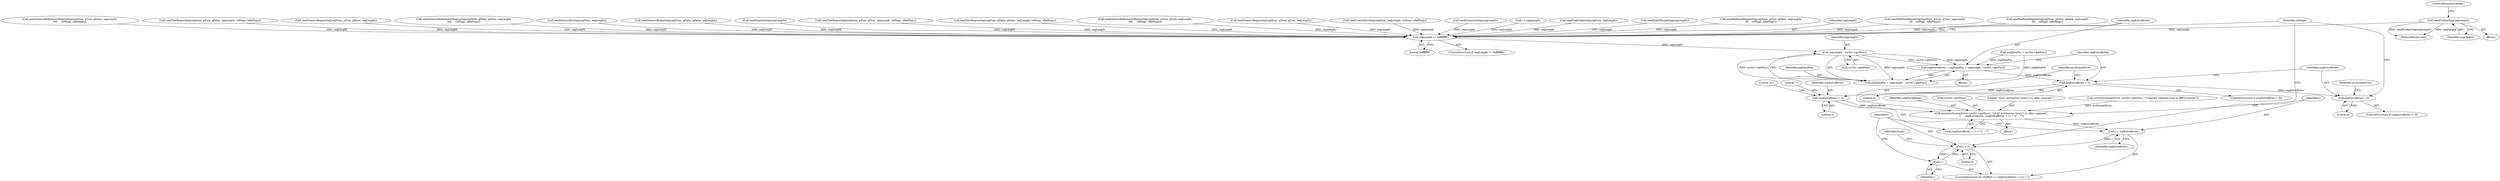 digraph "0_poppler_58e04a08afee39370283c494ee2e4e392fd3b684@API" {
"1000475" [label="(Call,readProfilesSeg(segLength))"];
"1000512" [label="(Call,segLength != 0xffffffff)"];
"1000521" [label="(Call,segLength - curStr->getPos())"];
"1000517" [label="(Call,segExtraBytes = segDataPos + segLength - curStr->getPos())"];
"1000525" [label="(Call,segExtraBytes > 0)"];
"1000535" [label="(Call,segExtraBytes > 1)"];
"1000529" [label="(Call,error(errSyntaxError, curStr->getPos(), \"{0:d} extraneous byte{1:s} after segment\",\n \t      segExtraBytes, (segExtraBytes > 1) ? \"s\" : \"\"))"];
"1000543" [label="(Call,i = segExtraBytes)"];
"1000546" [label="(Call,i > 0)"];
"1000549" [label="(Call,i--)"];
"1000557" [label="(Call,segExtraBytes < 0)"];
"1000519" [label="(Call,segDataPos + segLength - curStr->getPos())"];
"1000433" [label="(Call,readGenericRegionSeg(segNum, gTrue, gTrue, segLength))"];
"1000556" [label="(ControlStructure,if (segExtraBytes < 0))"];
"1000496" [label="(Call,i < segLength)"];
"1000559" [label="(Literal,0)"];
"1000519" [label="(Call,segDataPos + segLength - curStr->getPos())"];
"1000479" [label="(Call,readCodeTableSeg(segNum, segLength))"];
"1000529" [label="(Call,error(errSyntaxError, curStr->getPos(), \"{0:d} extraneous byte{1:s} after segment\",\n \t      segExtraBytes, (segExtraBytes > 1) ? \"s\" : \"\"))"];
"1000471" [label="(Call,readEndOfStripeSeg(segLength))"];
"1000580" [label="(MethodReturn,void)"];
"1000558" [label="(Identifier,segExtraBytes)"];
"1000530" [label="(Identifier,errSyntaxError)"];
"1000476" [label="(Identifier,segLength)"];
"1000401" [label="(Call,readHalftoneRegionSeg(segNum, gTrue, gFalse, segLength,\n\t\t\t    refSegs, nRefSegs))"];
"1000539" [label="(Literal,\"\")"];
"1000513" [label="(Identifier,segLength)"];
"1000477" [label="(ControlStructure,break;)"];
"1000410" [label="(Call,readHalftoneRegionSeg(segNum, gTrue, gTrue, segLength,\n\t\t\t    refSegs, nRefSegs))"];
"1000515" [label="(Block,)"];
"1000392" [label="(Call,readHalftoneRegionSeg(segNum, gFalse, gFalse, segLength,\n\t\t\t    refSegs, nRefSegs))"];
"1000347" [label="(Block,)"];
"1000557" [label="(Call,segExtraBytes < 0)"];
"1000545" [label="(Identifier,segExtraBytes)"];
"1000533" [label="(Identifier,segExtraBytes)"];
"1000547" [label="(Identifier,i)"];
"1000525" [label="(Call,segExtraBytes > 0)"];
"1000537" [label="(Literal,1)"];
"1000554" [label="(Identifier,trash)"];
"1000449" [label="(Call,readGenericRefinementRegionSeg(segNum, gTrue, gFalse, segLength,\n\t\t\t\t     refSegs, nRefSegs))"];
"1000475" [label="(Call,readProfilesSeg(segLength))"];
"1000369" [label="(Call,readTextRegionSeg(segNum, gTrue, gFalse, segLength, refSegs, nRefSegs))"];
"1000526" [label="(Identifier,segExtraBytes)"];
"1000426" [label="(Call,readGenericRegionSeg(segNum, gTrue, gFalse, segLength))"];
"1000512" [label="(Call,segLength != 0xffffffff)"];
"1000440" [label="(Call,readGenericRefinementRegionSeg(segNum, gFalse, gFalse, segLength,\n\t\t\t\t     refSegs, nRefSegs))"];
"1000534" [label="(Call,(segExtraBytes > 1) ? \"s\" : \"\")"];
"1000514" [label="(Literal,0xffffffff)"];
"1000511" [label="(ControlStructure,if (segLength != 0xffffffff))"];
"1000527" [label="(Literal,0)"];
"1000520" [label="(Identifier,segDataPos)"];
"1000387" [label="(Call,readPatternDictSeg(segNum, segLength))"];
"1000528" [label="(Block,)"];
"1000531" [label="(Call,curStr->getPos())"];
"1000536" [label="(Identifier,segExtraBytes)"];
"1000541" [label="(ControlStructure,for (Goffset i = segExtraBytes; i > 0; i--))"];
"1000522" [label="(Identifier,segLength)"];
"1000548" [label="(Literal,0)"];
"1000419" [label="(Call,readGenericRegionSeg(segNum, gFalse, gFalse, segLength))"];
"1000562" [label="(Identifier,errSyntaxError)"];
"1000550" [label="(Identifier,i)"];
"1000546" [label="(Call,i > 0)"];
"1000566" [label="(Identifier,refSegs)"];
"1000524" [label="(ControlStructure,if (segExtraBytes > 0))"];
"1000467" [label="(Call,readPageInfoSeg(segLength))"];
"1000532" [label="(Literal,\"{0:d} extraneous byte{1:s} after segment\")"];
"1000544" [label="(Identifier,i)"];
"1000535" [label="(Call,segExtraBytes > 1)"];
"1000378" [label="(Call,readTextRegionSeg(segNum, gTrue, gTrue, segLength, refSegs, nRefSegs))"];
"1000360" [label="(Call,readTextRegionSeg(segNum, gFalse, gFalse, segLength, refSegs, nRefSegs))"];
"1000317" [label="(Call,segDataPos = curStr->getPos())"];
"1000458" [label="(Call,readGenericRefinementRegionSeg(segNum, gTrue, gTrue, segLength,\n\t\t\t\t     refSegs, nRefSegs))"];
"1000538" [label="(Literal,\"s\")"];
"1000543" [label="(Call,i = segExtraBytes)"];
"1000518" [label="(Identifier,segExtraBytes)"];
"1000351" [label="(Call,readSymbolDictSeg(segNum, segLength, refSegs, nRefSegs))"];
"1000523" [label="(Call,curStr->getPos())"];
"1000484" [label="(Call,readExtensionSeg(segLength))"];
"1000521" [label="(Call,segLength - curStr->getPos())"];
"1000549" [label="(Call,i--)"];
"1000517" [label="(Call,segExtraBytes = segDataPos + segLength - curStr->getPos())"];
"1000488" [label="(Call,error(errSyntaxError, curStr->getPos(), \"Unknown segment type in JBIG2 stream\"))"];
"1000475" -> "1000347"  [label="AST: "];
"1000475" -> "1000476"  [label="CFG: "];
"1000476" -> "1000475"  [label="AST: "];
"1000477" -> "1000475"  [label="CFG: "];
"1000475" -> "1000580"  [label="DDG: segLength"];
"1000475" -> "1000580"  [label="DDG: readProfilesSeg(segLength)"];
"1000475" -> "1000512"  [label="DDG: segLength"];
"1000512" -> "1000511"  [label="AST: "];
"1000512" -> "1000514"  [label="CFG: "];
"1000513" -> "1000512"  [label="AST: "];
"1000514" -> "1000512"  [label="AST: "];
"1000518" -> "1000512"  [label="CFG: "];
"1000566" -> "1000512"  [label="CFG: "];
"1000392" -> "1000512"  [label="DDG: segLength"];
"1000401" -> "1000512"  [label="DDG: segLength"];
"1000360" -> "1000512"  [label="DDG: segLength"];
"1000467" -> "1000512"  [label="DDG: segLength"];
"1000351" -> "1000512"  [label="DDG: segLength"];
"1000419" -> "1000512"  [label="DDG: segLength"];
"1000369" -> "1000512"  [label="DDG: segLength"];
"1000449" -> "1000512"  [label="DDG: segLength"];
"1000378" -> "1000512"  [label="DDG: segLength"];
"1000458" -> "1000512"  [label="DDG: segLength"];
"1000479" -> "1000512"  [label="DDG: segLength"];
"1000426" -> "1000512"  [label="DDG: segLength"];
"1000433" -> "1000512"  [label="DDG: segLength"];
"1000387" -> "1000512"  [label="DDG: segLength"];
"1000496" -> "1000512"  [label="DDG: segLength"];
"1000471" -> "1000512"  [label="DDG: segLength"];
"1000410" -> "1000512"  [label="DDG: segLength"];
"1000484" -> "1000512"  [label="DDG: segLength"];
"1000440" -> "1000512"  [label="DDG: segLength"];
"1000512" -> "1000521"  [label="DDG: segLength"];
"1000521" -> "1000519"  [label="AST: "];
"1000521" -> "1000523"  [label="CFG: "];
"1000522" -> "1000521"  [label="AST: "];
"1000523" -> "1000521"  [label="AST: "];
"1000519" -> "1000521"  [label="CFG: "];
"1000521" -> "1000517"  [label="DDG: segLength"];
"1000521" -> "1000517"  [label="DDG: curStr->getPos()"];
"1000521" -> "1000519"  [label="DDG: segLength"];
"1000521" -> "1000519"  [label="DDG: curStr->getPos()"];
"1000517" -> "1000515"  [label="AST: "];
"1000517" -> "1000519"  [label="CFG: "];
"1000518" -> "1000517"  [label="AST: "];
"1000519" -> "1000517"  [label="AST: "];
"1000526" -> "1000517"  [label="CFG: "];
"1000317" -> "1000517"  [label="DDG: segDataPos"];
"1000517" -> "1000525"  [label="DDG: segExtraBytes"];
"1000525" -> "1000524"  [label="AST: "];
"1000525" -> "1000527"  [label="CFG: "];
"1000526" -> "1000525"  [label="AST: "];
"1000527" -> "1000525"  [label="AST: "];
"1000530" -> "1000525"  [label="CFG: "];
"1000558" -> "1000525"  [label="CFG: "];
"1000525" -> "1000535"  [label="DDG: segExtraBytes"];
"1000525" -> "1000557"  [label="DDG: segExtraBytes"];
"1000535" -> "1000534"  [label="AST: "];
"1000535" -> "1000537"  [label="CFG: "];
"1000536" -> "1000535"  [label="AST: "];
"1000537" -> "1000535"  [label="AST: "];
"1000538" -> "1000535"  [label="CFG: "];
"1000539" -> "1000535"  [label="CFG: "];
"1000535" -> "1000529"  [label="DDG: segExtraBytes"];
"1000529" -> "1000528"  [label="AST: "];
"1000529" -> "1000534"  [label="CFG: "];
"1000530" -> "1000529"  [label="AST: "];
"1000531" -> "1000529"  [label="AST: "];
"1000532" -> "1000529"  [label="AST: "];
"1000533" -> "1000529"  [label="AST: "];
"1000534" -> "1000529"  [label="AST: "];
"1000544" -> "1000529"  [label="CFG: "];
"1000488" -> "1000529"  [label="DDG: errSyntaxError"];
"1000529" -> "1000543"  [label="DDG: segExtraBytes"];
"1000543" -> "1000541"  [label="AST: "];
"1000543" -> "1000545"  [label="CFG: "];
"1000544" -> "1000543"  [label="AST: "];
"1000545" -> "1000543"  [label="AST: "];
"1000547" -> "1000543"  [label="CFG: "];
"1000543" -> "1000546"  [label="DDG: i"];
"1000546" -> "1000541"  [label="AST: "];
"1000546" -> "1000548"  [label="CFG: "];
"1000547" -> "1000546"  [label="AST: "];
"1000548" -> "1000546"  [label="AST: "];
"1000554" -> "1000546"  [label="CFG: "];
"1000566" -> "1000546"  [label="CFG: "];
"1000549" -> "1000546"  [label="DDG: i"];
"1000546" -> "1000549"  [label="DDG: i"];
"1000549" -> "1000541"  [label="AST: "];
"1000549" -> "1000550"  [label="CFG: "];
"1000550" -> "1000549"  [label="AST: "];
"1000547" -> "1000549"  [label="CFG: "];
"1000557" -> "1000556"  [label="AST: "];
"1000557" -> "1000559"  [label="CFG: "];
"1000558" -> "1000557"  [label="AST: "];
"1000559" -> "1000557"  [label="AST: "];
"1000562" -> "1000557"  [label="CFG: "];
"1000566" -> "1000557"  [label="CFG: "];
"1000520" -> "1000519"  [label="AST: "];
"1000317" -> "1000519"  [label="DDG: segDataPos"];
}
